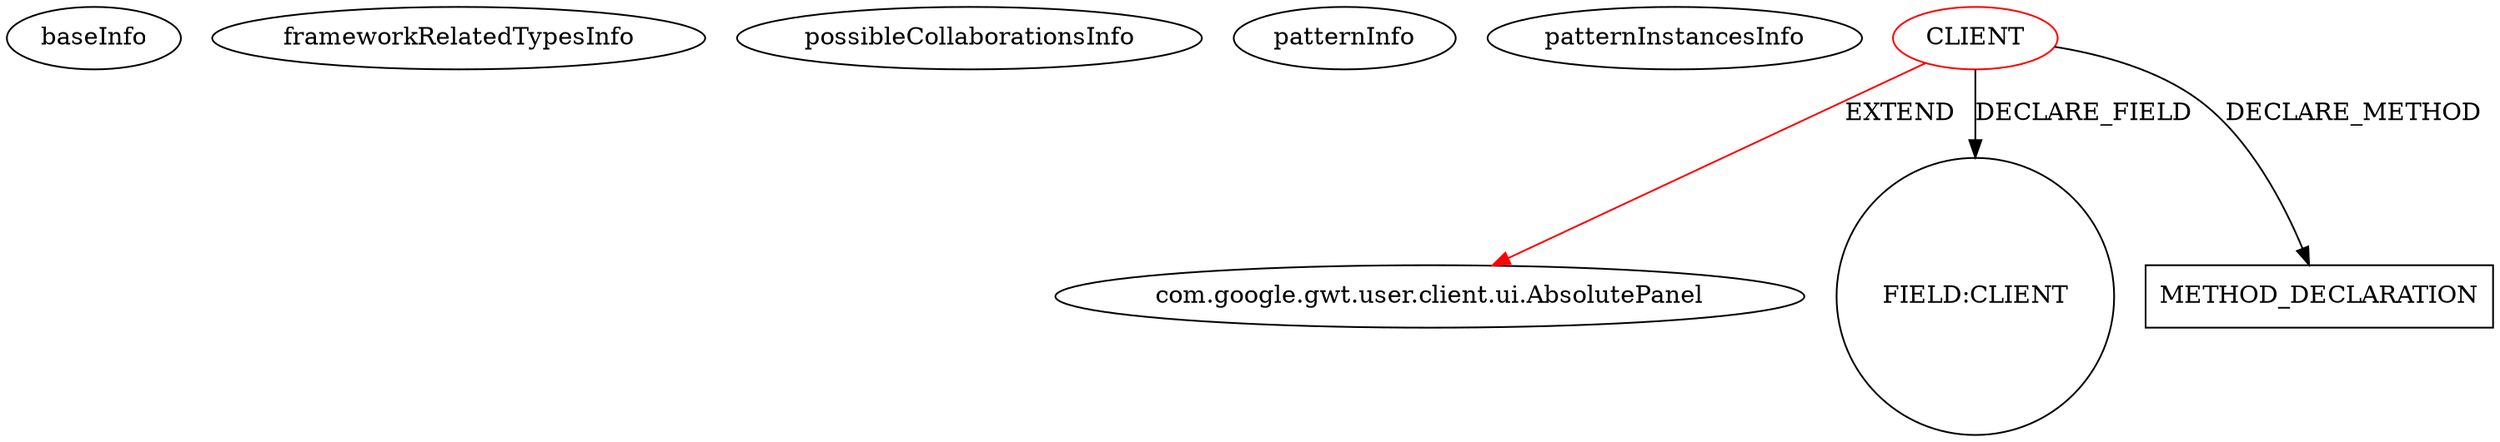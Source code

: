 digraph {
baseInfo[graphId=162,category="pattern",isAnonymous=false,possibleRelation=false]
frameworkRelatedTypesInfo[0="com.google.gwt.user.client.ui.AbsolutePanel"]
possibleCollaborationsInfo[]
patternInfo[frequency=3.0,patternRootClient=0]
patternInstancesInfo[0="MainMain-ChatCafeine~/MainMain-ChatCafeine/ChatCafeine-master/ChatCafeine/src/sources/client/vue/profil/ProfilPanel.java~ProfilPanel~278",1="MainMain-ChatCafeine~/MainMain-ChatCafeine/ChatCafeine-master/ChatCafeine/src/sources/client/vue/coffeeRoom/VisualisationSallePanel.java~VisualisationSallePanel~272",2="MainMain-ChatCafeine~/MainMain-ChatCafeine/ChatCafeine-master/ChatCafeine/src/sources/client/vue/coffeeRoom/CoffeeRoomPanel.java~CoffeeRoomPanel~230"]
1[label="com.google.gwt.user.client.ui.AbsolutePanel",vertexType="FRAMEWORK_CLASS_TYPE",isFrameworkType=false]
0[label="CLIENT",vertexType="ROOT_CLIENT_CLASS_DECLARATION",isFrameworkType=false,color=red]
8[label="FIELD:CLIENT",vertexType="FIELD_DECLARATION",isFrameworkType=false,shape=circle]
80[label="METHOD_DECLARATION",vertexType="CLIENT_METHOD_DECLARATION",isFrameworkType=false,shape=box]
0->80[label="DECLARE_METHOD"]
0->8[label="DECLARE_FIELD"]
0->1[label="EXTEND",color=red]
}
